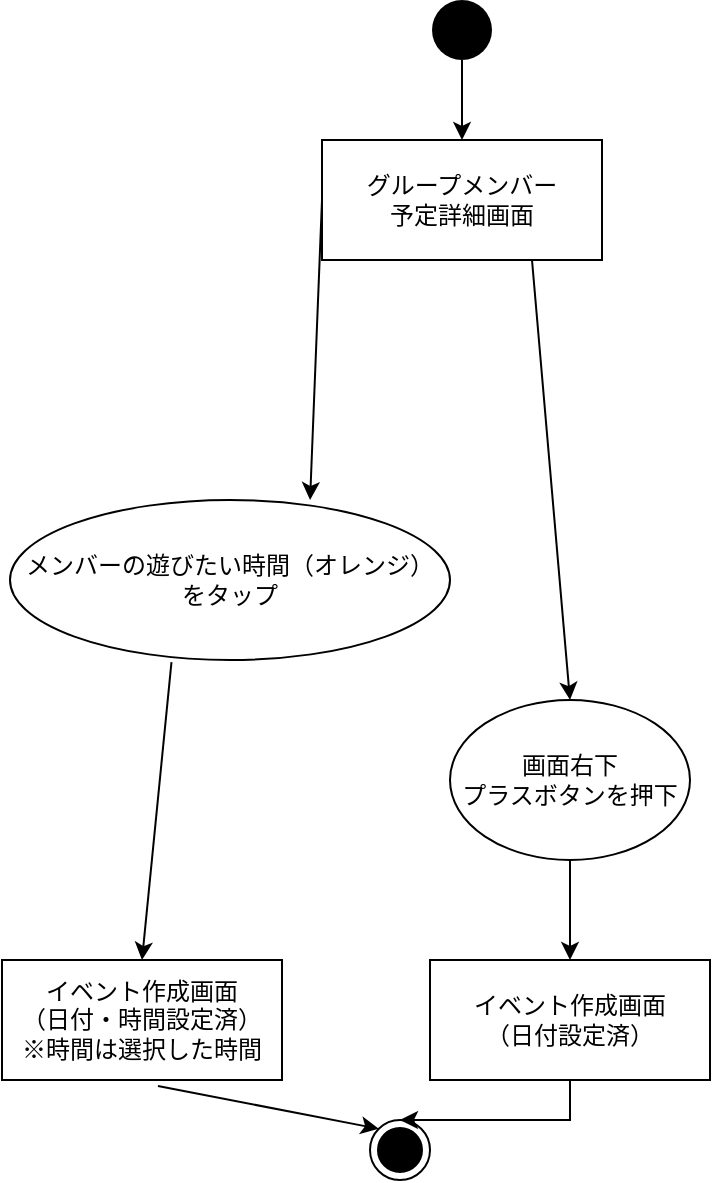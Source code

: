 <mxfile version="13.10.4" type="github"><diagram id="eruTIjKUtpMXMsrQhVK1" name="Page-1"><mxGraphModel dx="705" dy="1752" grid="1" gridSize="10" guides="1" tooltips="1" connect="1" arrows="1" fold="1" page="1" pageScale="1" pageWidth="827" pageHeight="1169" math="0" shadow="0"><root><mxCell id="0"/><mxCell id="1" parent="0"/><mxCell id="PRjbfbl569_5tGau-nfr-3" value="画面右下&lt;br&gt;プラスボタンを押下" style="ellipse;whiteSpace=wrap;html=1;" parent="1" vertex="1"><mxGeometry x="394" y="320" width="120" height="80" as="geometry"/></mxCell><mxCell id="PRjbfbl569_5tGau-nfr-6" value="メンバーの遊びたい時間（オレンジ）&lt;br&gt;をタップ" style="ellipse;whiteSpace=wrap;html=1;" parent="1" vertex="1"><mxGeometry x="174" y="220" width="220" height="80" as="geometry"/></mxCell><mxCell id="PRjbfbl569_5tGau-nfr-16" value="" style="endArrow=classic;html=1;entryX=0.682;entryY=0;entryDx=0;entryDy=0;entryPerimeter=0;exitX=0;exitY=0.5;exitDx=0;exitDy=0;" parent="1" source="PRjbfbl569_5tGau-nfr-19" target="PRjbfbl569_5tGau-nfr-6" edge="1"><mxGeometry width="50" height="50" relative="1" as="geometry"><mxPoint x="340" y="100" as="sourcePoint"/><mxPoint x="440" y="270" as="targetPoint"/></mxGeometry></mxCell><mxCell id="PRjbfbl569_5tGau-nfr-17" value="" style="endArrow=classic;html=1;exitX=0.75;exitY=1;exitDx=0;exitDy=0;entryX=0.5;entryY=0;entryDx=0;entryDy=0;" parent="1" source="PRjbfbl569_5tGau-nfr-19" target="PRjbfbl569_5tGau-nfr-3" edge="1"><mxGeometry width="50" height="50" relative="1" as="geometry"><mxPoint x="420" y="140" as="sourcePoint"/><mxPoint x="349.04" y="165.04" as="targetPoint"/></mxGeometry></mxCell><mxCell id="PRjbfbl569_5tGau-nfr-19" value="&lt;span&gt;グループメンバー&lt;/span&gt;&lt;br&gt;&lt;span&gt;予定詳細画面&lt;br&gt;&lt;/span&gt;" style="rounded=0;whiteSpace=wrap;html=1;" parent="1" vertex="1"><mxGeometry x="330" y="40" width="140" height="60" as="geometry"/></mxCell><mxCell id="PRjbfbl569_5tGau-nfr-23" value="" style="endArrow=classic;html=1;exitX=0.367;exitY=1.013;exitDx=0;exitDy=0;entryX=0.5;entryY=0;entryDx=0;entryDy=0;exitPerimeter=0;" parent="1" source="PRjbfbl569_5tGau-nfr-6" target="PRjbfbl569_5tGau-nfr-30" edge="1"><mxGeometry width="50" height="50" relative="1" as="geometry"><mxPoint x="270" y="310" as="sourcePoint"/><mxPoint x="200" y="240" as="targetPoint"/></mxGeometry></mxCell><mxCell id="PRjbfbl569_5tGau-nfr-30" value="イベント作成画面&lt;br&gt;（日付・時間設定済）&lt;br&gt;※時間は選択した時間" style="rounded=0;whiteSpace=wrap;html=1;" parent="1" vertex="1"><mxGeometry x="170" y="450" width="140" height="60" as="geometry"/></mxCell><mxCell id="PRjbfbl569_5tGau-nfr-44" value="" style="edgeStyle=orthogonalEdgeStyle;rounded=0;orthogonalLoop=1;jettySize=auto;html=1;" parent="1" source="PRjbfbl569_5tGau-nfr-31" target="PRjbfbl569_5tGau-nfr-41" edge="1"><mxGeometry relative="1" as="geometry"/></mxCell><mxCell id="PRjbfbl569_5tGau-nfr-31" value="イベント作成画面&lt;br&gt;（日付設定済）" style="rounded=0;whiteSpace=wrap;html=1;" parent="1" vertex="1"><mxGeometry x="384" y="450" width="140" height="60" as="geometry"/></mxCell><mxCell id="PRjbfbl569_5tGau-nfr-32" value="" style="endArrow=classic;html=1;exitX=0.5;exitY=1;exitDx=0;exitDy=0;entryX=0.5;entryY=0;entryDx=0;entryDy=0;" parent="1" source="PRjbfbl569_5tGau-nfr-3" target="PRjbfbl569_5tGau-nfr-31" edge="1"><mxGeometry width="50" height="50" relative="1" as="geometry"><mxPoint x="260" y="420" as="sourcePoint"/><mxPoint x="260" y="460" as="targetPoint"/></mxGeometry></mxCell><mxCell id="PRjbfbl569_5tGau-nfr-41" value="" style="ellipse;html=1;shape=endState;fillColor=#000000;strokeColor=#000000;" parent="1" vertex="1"><mxGeometry x="354" y="530" width="30" height="30" as="geometry"/></mxCell><mxCell id="PRjbfbl569_5tGau-nfr-42" value="" style="ellipse;fillColor=#000000;strokeColor=none;" parent="1" vertex="1"><mxGeometry x="385" y="-30" width="30" height="30" as="geometry"/></mxCell><mxCell id="PRjbfbl569_5tGau-nfr-43" value="" style="endArrow=classic;html=1;exitX=0.557;exitY=1.05;exitDx=0;exitDy=0;entryX=0;entryY=0;entryDx=0;entryDy=0;exitPerimeter=0;" parent="1" source="PRjbfbl569_5tGau-nfr-30" target="PRjbfbl569_5tGau-nfr-41" edge="1"><mxGeometry width="50" height="50" relative="1" as="geometry"><mxPoint x="260" y="420" as="sourcePoint"/><mxPoint x="260" y="460" as="targetPoint"/></mxGeometry></mxCell><mxCell id="PRjbfbl569_5tGau-nfr-50" value="" style="endArrow=classic;html=1;exitX=0.5;exitY=1;exitDx=0;exitDy=0;entryX=0.5;entryY=0;entryDx=0;entryDy=0;" parent="1" source="PRjbfbl569_5tGau-nfr-42" target="PRjbfbl569_5tGau-nfr-19" edge="1"><mxGeometry width="50" height="50" relative="1" as="geometry"><mxPoint x="609.5" y="410" as="sourcePoint"/><mxPoint x="609.5" y="450" as="targetPoint"/></mxGeometry></mxCell></root></mxGraphModel></diagram></mxfile>